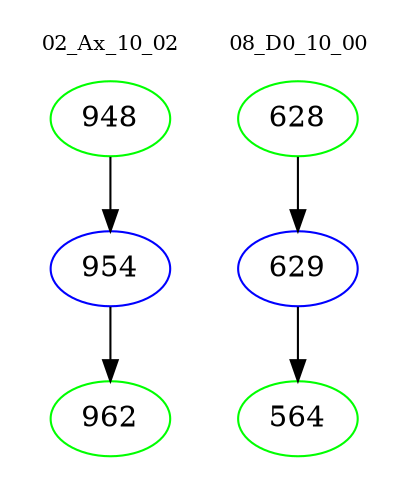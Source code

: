 digraph{
subgraph cluster_0 {
color = white
label = "02_Ax_10_02";
fontsize=10;
T0_948 [label="948", color="green"]
T0_948 -> T0_954 [color="black"]
T0_954 [label="954", color="blue"]
T0_954 -> T0_962 [color="black"]
T0_962 [label="962", color="green"]
}
subgraph cluster_1 {
color = white
label = "08_D0_10_00";
fontsize=10;
T1_628 [label="628", color="green"]
T1_628 -> T1_629 [color="black"]
T1_629 [label="629", color="blue"]
T1_629 -> T1_564 [color="black"]
T1_564 [label="564", color="green"]
}
}
